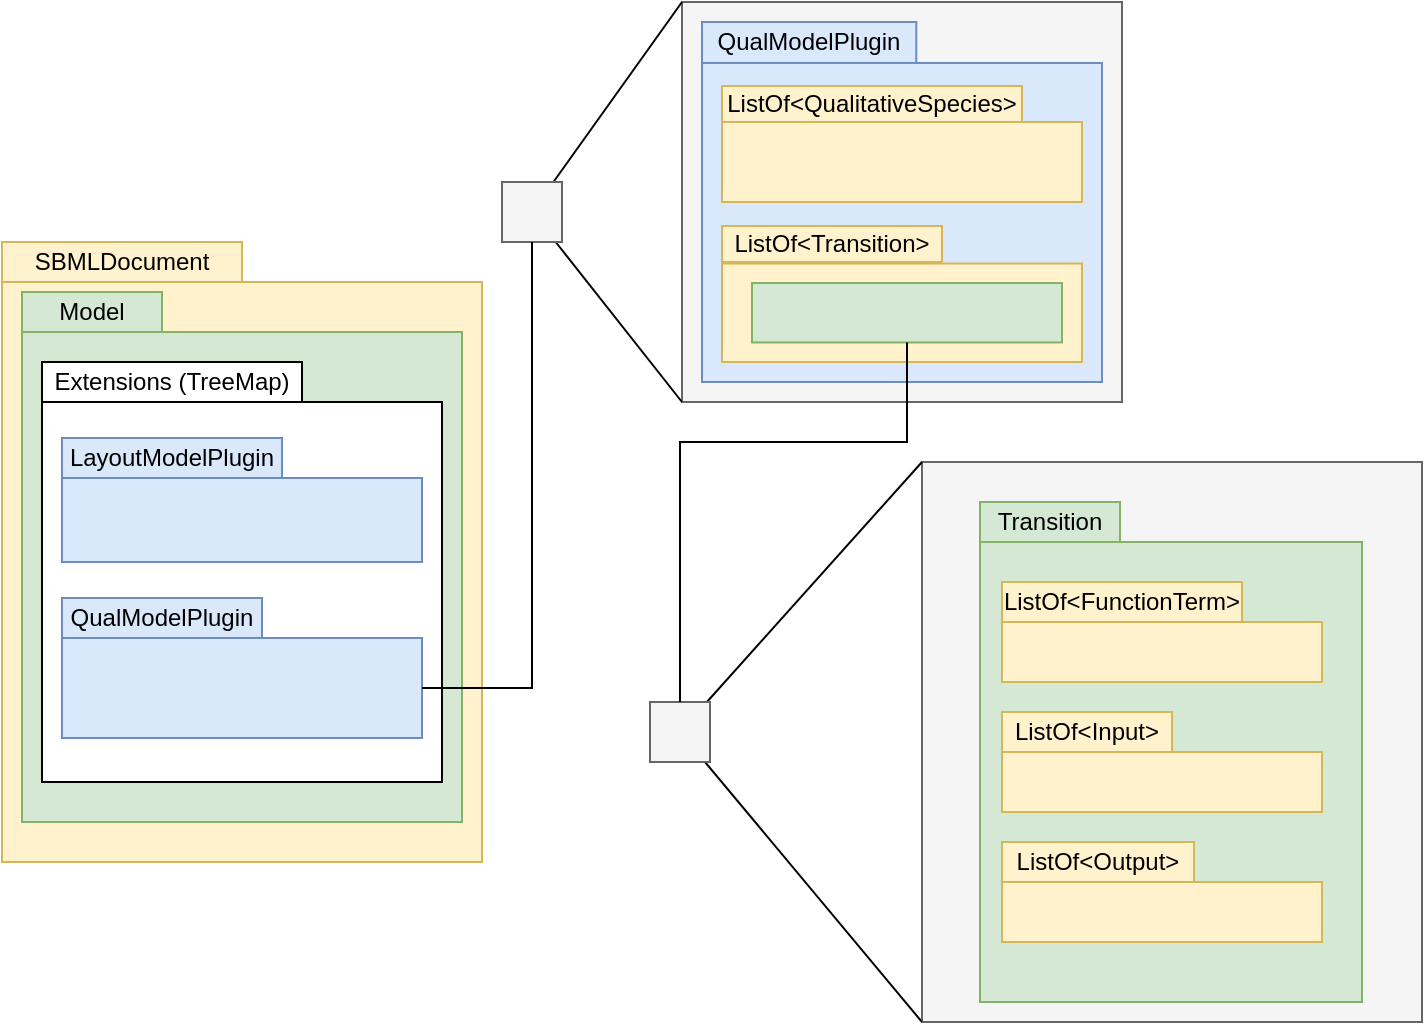 <mxfile version="14.1.8" type="device"><diagram id="2194dvF-D4iPtRQMWHJG" name="Page-1"><mxGraphModel dx="1422" dy="822" grid="1" gridSize="10" guides="1" tooltips="1" connect="1" arrows="1" fold="1" page="1" pageScale="1" pageWidth="827" pageHeight="583" background="#ffffff" math="0" shadow="0"><root><mxCell id="0"/><mxCell id="1" parent="0"/><mxCell id="8gDOxTOyk02u837wEDGC-31" value="" style="group;fillColor=#f5f5f5;strokeColor=#666666;fontColor=#333333;" vertex="1" connectable="0" parent="1"><mxGeometry x="400" y="40" width="220" height="200" as="geometry"/></mxCell><mxCell id="8gDOxTOyk02u837wEDGC-20" value="" style="rounded=0;whiteSpace=wrap;html=1;fillColor=#f5f5f5;strokeColor=#666666;fontColor=#333333;" vertex="1" parent="8gDOxTOyk02u837wEDGC-31"><mxGeometry width="220" height="200" as="geometry"/></mxCell><mxCell id="8gDOxTOyk02u837wEDGC-22" value="QualModelPlugin" style="rounded=0;whiteSpace=wrap;html=1;fillColor=#dae8fc;strokeColor=#6c8ebf;" vertex="1" parent="8gDOxTOyk02u837wEDGC-31"><mxGeometry x="10" y="10" width="107.143" height="20.488" as="geometry"/></mxCell><mxCell id="8gDOxTOyk02u837wEDGC-30" value="" style="group" vertex="1" connectable="0" parent="8gDOxTOyk02u837wEDGC-31"><mxGeometry x="10" y="30.49" width="200" height="160.27" as="geometry"/></mxCell><mxCell id="8gDOxTOyk02u837wEDGC-21" value="" style="rounded=0;whiteSpace=wrap;html=1;fillColor=#dae8fc;strokeColor=#6c8ebf;" vertex="1" parent="8gDOxTOyk02u837wEDGC-30"><mxGeometry width="200" height="159.51" as="geometry"/></mxCell><mxCell id="8gDOxTOyk02u837wEDGC-24" value="" style="rounded=0;whiteSpace=wrap;html=1;fillColor=#fff2cc;strokeColor=#d6b656;" vertex="1" parent="8gDOxTOyk02u837wEDGC-30"><mxGeometry x="10" y="29.51" width="180" height="40" as="geometry"/></mxCell><mxCell id="8gDOxTOyk02u837wEDGC-25" value="" style="rounded=0;whiteSpace=wrap;html=1;fillColor=#fff2cc;strokeColor=#d6b656;" vertex="1" parent="8gDOxTOyk02u837wEDGC-30"><mxGeometry x="10" y="100.27" width="180" height="49.24" as="geometry"/></mxCell><mxCell id="8gDOxTOyk02u837wEDGC-26" value="ListOf&amp;lt;QualitativeSpecies&amp;gt;" style="rounded=0;whiteSpace=wrap;html=1;fillColor=#fff2cc;strokeColor=#d6b656;" vertex="1" parent="8gDOxTOyk02u837wEDGC-30"><mxGeometry x="10" y="11.51" width="150" height="18" as="geometry"/></mxCell><mxCell id="8gDOxTOyk02u837wEDGC-27" value="ListOf&amp;lt;Transition&amp;gt;" style="rounded=0;whiteSpace=wrap;html=1;fillColor=#fff2cc;strokeColor=#d6b656;" vertex="1" parent="8gDOxTOyk02u837wEDGC-30"><mxGeometry x="10" y="81.51" width="110" height="18" as="geometry"/></mxCell><mxCell id="8gDOxTOyk02u837wEDGC-45" value="" style="rounded=0;whiteSpace=wrap;html=1;fillColor=#d5e8d4;strokeColor=#82b366;" vertex="1" parent="8gDOxTOyk02u837wEDGC-30"><mxGeometry x="25" y="110.02" width="155" height="29.73" as="geometry"/></mxCell><mxCell id="8gDOxTOyk02u837wEDGC-43" value="" style="group;fillColor=#f5f5f5;strokeColor=#666666;fontColor=#333333;" vertex="1" connectable="0" parent="1"><mxGeometry x="520" y="270" width="250" height="280" as="geometry"/></mxCell><mxCell id="8gDOxTOyk02u837wEDGC-32" value="" style="rounded=0;whiteSpace=wrap;html=1;fillColor=#f5f5f5;strokeColor=#666666;fontColor=#333333;" vertex="1" parent="8gDOxTOyk02u837wEDGC-43"><mxGeometry width="250" height="280" as="geometry"/></mxCell><mxCell id="8gDOxTOyk02u837wEDGC-33" value="" style="rounded=0;whiteSpace=wrap;html=1;fillColor=#d5e8d4;strokeColor=#82b366;" vertex="1" parent="8gDOxTOyk02u837wEDGC-43"><mxGeometry x="29" y="40" width="191" height="230" as="geometry"/></mxCell><mxCell id="8gDOxTOyk02u837wEDGC-34" value="Transition" style="rounded=0;whiteSpace=wrap;html=1;fillColor=#d5e8d4;strokeColor=#82b366;" vertex="1" parent="8gDOxTOyk02u837wEDGC-43"><mxGeometry x="29" y="20" width="70" height="20" as="geometry"/></mxCell><mxCell id="8gDOxTOyk02u837wEDGC-35" value="ListOf&amp;lt;FunctionTerm&amp;gt;" style="rounded=0;whiteSpace=wrap;html=1;fillColor=#fff2cc;strokeColor=#d6b656;" vertex="1" parent="8gDOxTOyk02u837wEDGC-43"><mxGeometry x="40" y="60" width="120" height="20" as="geometry"/></mxCell><mxCell id="8gDOxTOyk02u837wEDGC-36" value="" style="rounded=0;whiteSpace=wrap;html=1;fillColor=#fff2cc;strokeColor=#d6b656;" vertex="1" parent="8gDOxTOyk02u837wEDGC-43"><mxGeometry x="40" y="80" width="160" height="30" as="geometry"/></mxCell><mxCell id="8gDOxTOyk02u837wEDGC-38" value="" style="rounded=0;whiteSpace=wrap;html=1;fillColor=#fff2cc;strokeColor=#d6b656;" vertex="1" parent="8gDOxTOyk02u837wEDGC-43"><mxGeometry x="40" y="145" width="160" height="30" as="geometry"/></mxCell><mxCell id="8gDOxTOyk02u837wEDGC-39" value="ListOf&amp;lt;Input&amp;gt;" style="rounded=0;whiteSpace=wrap;html=1;fillColor=#fff2cc;strokeColor=#d6b656;" vertex="1" parent="8gDOxTOyk02u837wEDGC-43"><mxGeometry x="40" y="125" width="85" height="20" as="geometry"/></mxCell><mxCell id="8gDOxTOyk02u837wEDGC-40" value="ListOf&amp;lt;Output&amp;gt;" style="rounded=0;whiteSpace=wrap;html=1;fillColor=#fff2cc;strokeColor=#d6b656;" vertex="1" parent="8gDOxTOyk02u837wEDGC-43"><mxGeometry x="40" y="190" width="96" height="20" as="geometry"/></mxCell><mxCell id="8gDOxTOyk02u837wEDGC-41" value="" style="rounded=0;whiteSpace=wrap;html=1;fillColor=#fff2cc;strokeColor=#d6b656;" vertex="1" parent="8gDOxTOyk02u837wEDGC-43"><mxGeometry x="40" y="210" width="160" height="30" as="geometry"/></mxCell><mxCell id="8gDOxTOyk02u837wEDGC-44" value="" style="group" vertex="1" connectable="0" parent="1"><mxGeometry x="60" y="160" width="240" height="310" as="geometry"/></mxCell><mxCell id="8gDOxTOyk02u837wEDGC-1" value="" style="rounded=0;whiteSpace=wrap;html=1;fillColor=#fff2cc;strokeColor=#d6b656;" vertex="1" parent="8gDOxTOyk02u837wEDGC-44"><mxGeometry y="20" width="240" height="290" as="geometry"/></mxCell><mxCell id="8gDOxTOyk02u837wEDGC-2" value="SBMLDocument" style="rounded=0;whiteSpace=wrap;html=1;fillColor=#fff2cc;strokeColor=#d6b656;" vertex="1" parent="8gDOxTOyk02u837wEDGC-44"><mxGeometry width="120" height="20" as="geometry"/></mxCell><mxCell id="8gDOxTOyk02u837wEDGC-3" value="" style="rounded=0;whiteSpace=wrap;html=1;fillColor=#d5e8d4;strokeColor=#82b366;" vertex="1" parent="8gDOxTOyk02u837wEDGC-44"><mxGeometry x="10" y="45" width="220" height="245" as="geometry"/></mxCell><mxCell id="8gDOxTOyk02u837wEDGC-5" value="Model" style="rounded=0;whiteSpace=wrap;html=1;fillColor=#d5e8d4;strokeColor=#82b366;" vertex="1" parent="8gDOxTOyk02u837wEDGC-44"><mxGeometry x="10" y="25" width="70" height="20" as="geometry"/></mxCell><mxCell id="8gDOxTOyk02u837wEDGC-11" value="" style="rounded=0;whiteSpace=wrap;html=1;" vertex="1" parent="8gDOxTOyk02u837wEDGC-44"><mxGeometry x="20" y="80" width="200" height="190" as="geometry"/></mxCell><mxCell id="8gDOxTOyk02u837wEDGC-12" value="Extensions (TreeMap)" style="rounded=0;whiteSpace=wrap;html=1;" vertex="1" parent="8gDOxTOyk02u837wEDGC-44"><mxGeometry x="20" y="60" width="130" height="20" as="geometry"/></mxCell><mxCell id="8gDOxTOyk02u837wEDGC-14" value="" style="rounded=0;whiteSpace=wrap;html=1;fillColor=#dae8fc;strokeColor=#6c8ebf;" vertex="1" parent="8gDOxTOyk02u837wEDGC-44"><mxGeometry x="30" y="118" width="180" height="42" as="geometry"/></mxCell><mxCell id="8gDOxTOyk02u837wEDGC-15" value="" style="rounded=0;whiteSpace=wrap;html=1;fillColor=#dae8fc;strokeColor=#6c8ebf;" vertex="1" parent="8gDOxTOyk02u837wEDGC-44"><mxGeometry x="30" y="198" width="180" height="50" as="geometry"/></mxCell><mxCell id="8gDOxTOyk02u837wEDGC-16" value="LayoutModelPlugin" style="rounded=0;whiteSpace=wrap;html=1;fillColor=#dae8fc;strokeColor=#6c8ebf;" vertex="1" parent="8gDOxTOyk02u837wEDGC-44"><mxGeometry x="30" y="98" width="110" height="20" as="geometry"/></mxCell><mxCell id="8gDOxTOyk02u837wEDGC-17" value="QualModelPlugin" style="rounded=0;whiteSpace=wrap;html=1;fillColor=#dae8fc;strokeColor=#6c8ebf;" vertex="1" parent="8gDOxTOyk02u837wEDGC-44"><mxGeometry x="30" y="178" width="100" height="20" as="geometry"/></mxCell><mxCell id="8gDOxTOyk02u837wEDGC-48" style="rounded=0;orthogonalLoop=1;jettySize=auto;html=1;entryX=0;entryY=0;entryDx=0;entryDy=0;endArrow=none;endFill=0;" edge="1" parent="1" source="8gDOxTOyk02u837wEDGC-46" target="8gDOxTOyk02u837wEDGC-20"><mxGeometry relative="1" as="geometry"/></mxCell><mxCell id="8gDOxTOyk02u837wEDGC-49" style="rounded=0;orthogonalLoop=1;jettySize=auto;html=1;entryX=0;entryY=1;entryDx=0;entryDy=0;endArrow=none;endFill=0;" edge="1" parent="1" source="8gDOxTOyk02u837wEDGC-46" target="8gDOxTOyk02u837wEDGC-20"><mxGeometry relative="1" as="geometry"/></mxCell><mxCell id="8gDOxTOyk02u837wEDGC-46" value="" style="rounded=0;whiteSpace=wrap;html=1;fillColor=#f5f5f5;strokeColor=#666666;fontColor=#333333;" vertex="1" parent="1"><mxGeometry x="310" y="130" width="30" height="30" as="geometry"/></mxCell><mxCell id="8gDOxTOyk02u837wEDGC-47" style="edgeStyle=orthogonalEdgeStyle;rounded=0;orthogonalLoop=1;jettySize=auto;html=1;entryX=0.5;entryY=1;entryDx=0;entryDy=0;endArrow=none;endFill=0;" edge="1" parent="1" source="8gDOxTOyk02u837wEDGC-15" target="8gDOxTOyk02u837wEDGC-46"><mxGeometry relative="1" as="geometry"/></mxCell><mxCell id="8gDOxTOyk02u837wEDGC-54" style="rounded=0;orthogonalLoop=1;jettySize=auto;html=1;entryX=0;entryY=0;entryDx=0;entryDy=0;endArrow=none;endFill=0;" edge="1" parent="1" source="8gDOxTOyk02u837wEDGC-52" target="8gDOxTOyk02u837wEDGC-32"><mxGeometry relative="1" as="geometry"/></mxCell><mxCell id="8gDOxTOyk02u837wEDGC-55" style="rounded=0;orthogonalLoop=1;jettySize=auto;html=1;entryX=0;entryY=1;entryDx=0;entryDy=0;endArrow=none;endFill=0;" edge="1" parent="1" source="8gDOxTOyk02u837wEDGC-52" target="8gDOxTOyk02u837wEDGC-32"><mxGeometry relative="1" as="geometry"/></mxCell><mxCell id="8gDOxTOyk02u837wEDGC-52" value="" style="rounded=0;whiteSpace=wrap;html=1;fillColor=#f5f5f5;strokeColor=#666666;fontColor=#333333;" vertex="1" parent="1"><mxGeometry x="384" y="390" width="30" height="30" as="geometry"/></mxCell><mxCell id="8gDOxTOyk02u837wEDGC-53" style="edgeStyle=orthogonalEdgeStyle;rounded=0;orthogonalLoop=1;jettySize=auto;html=1;exitX=0.5;exitY=1;exitDx=0;exitDy=0;entryX=0.5;entryY=0;entryDx=0;entryDy=0;endArrow=none;endFill=0;" edge="1" parent="1" source="8gDOxTOyk02u837wEDGC-45" target="8gDOxTOyk02u837wEDGC-52"><mxGeometry relative="1" as="geometry"><Array as="points"><mxPoint x="513" y="260"/><mxPoint x="399" y="260"/></Array></mxGeometry></mxCell></root></mxGraphModel></diagram></mxfile>